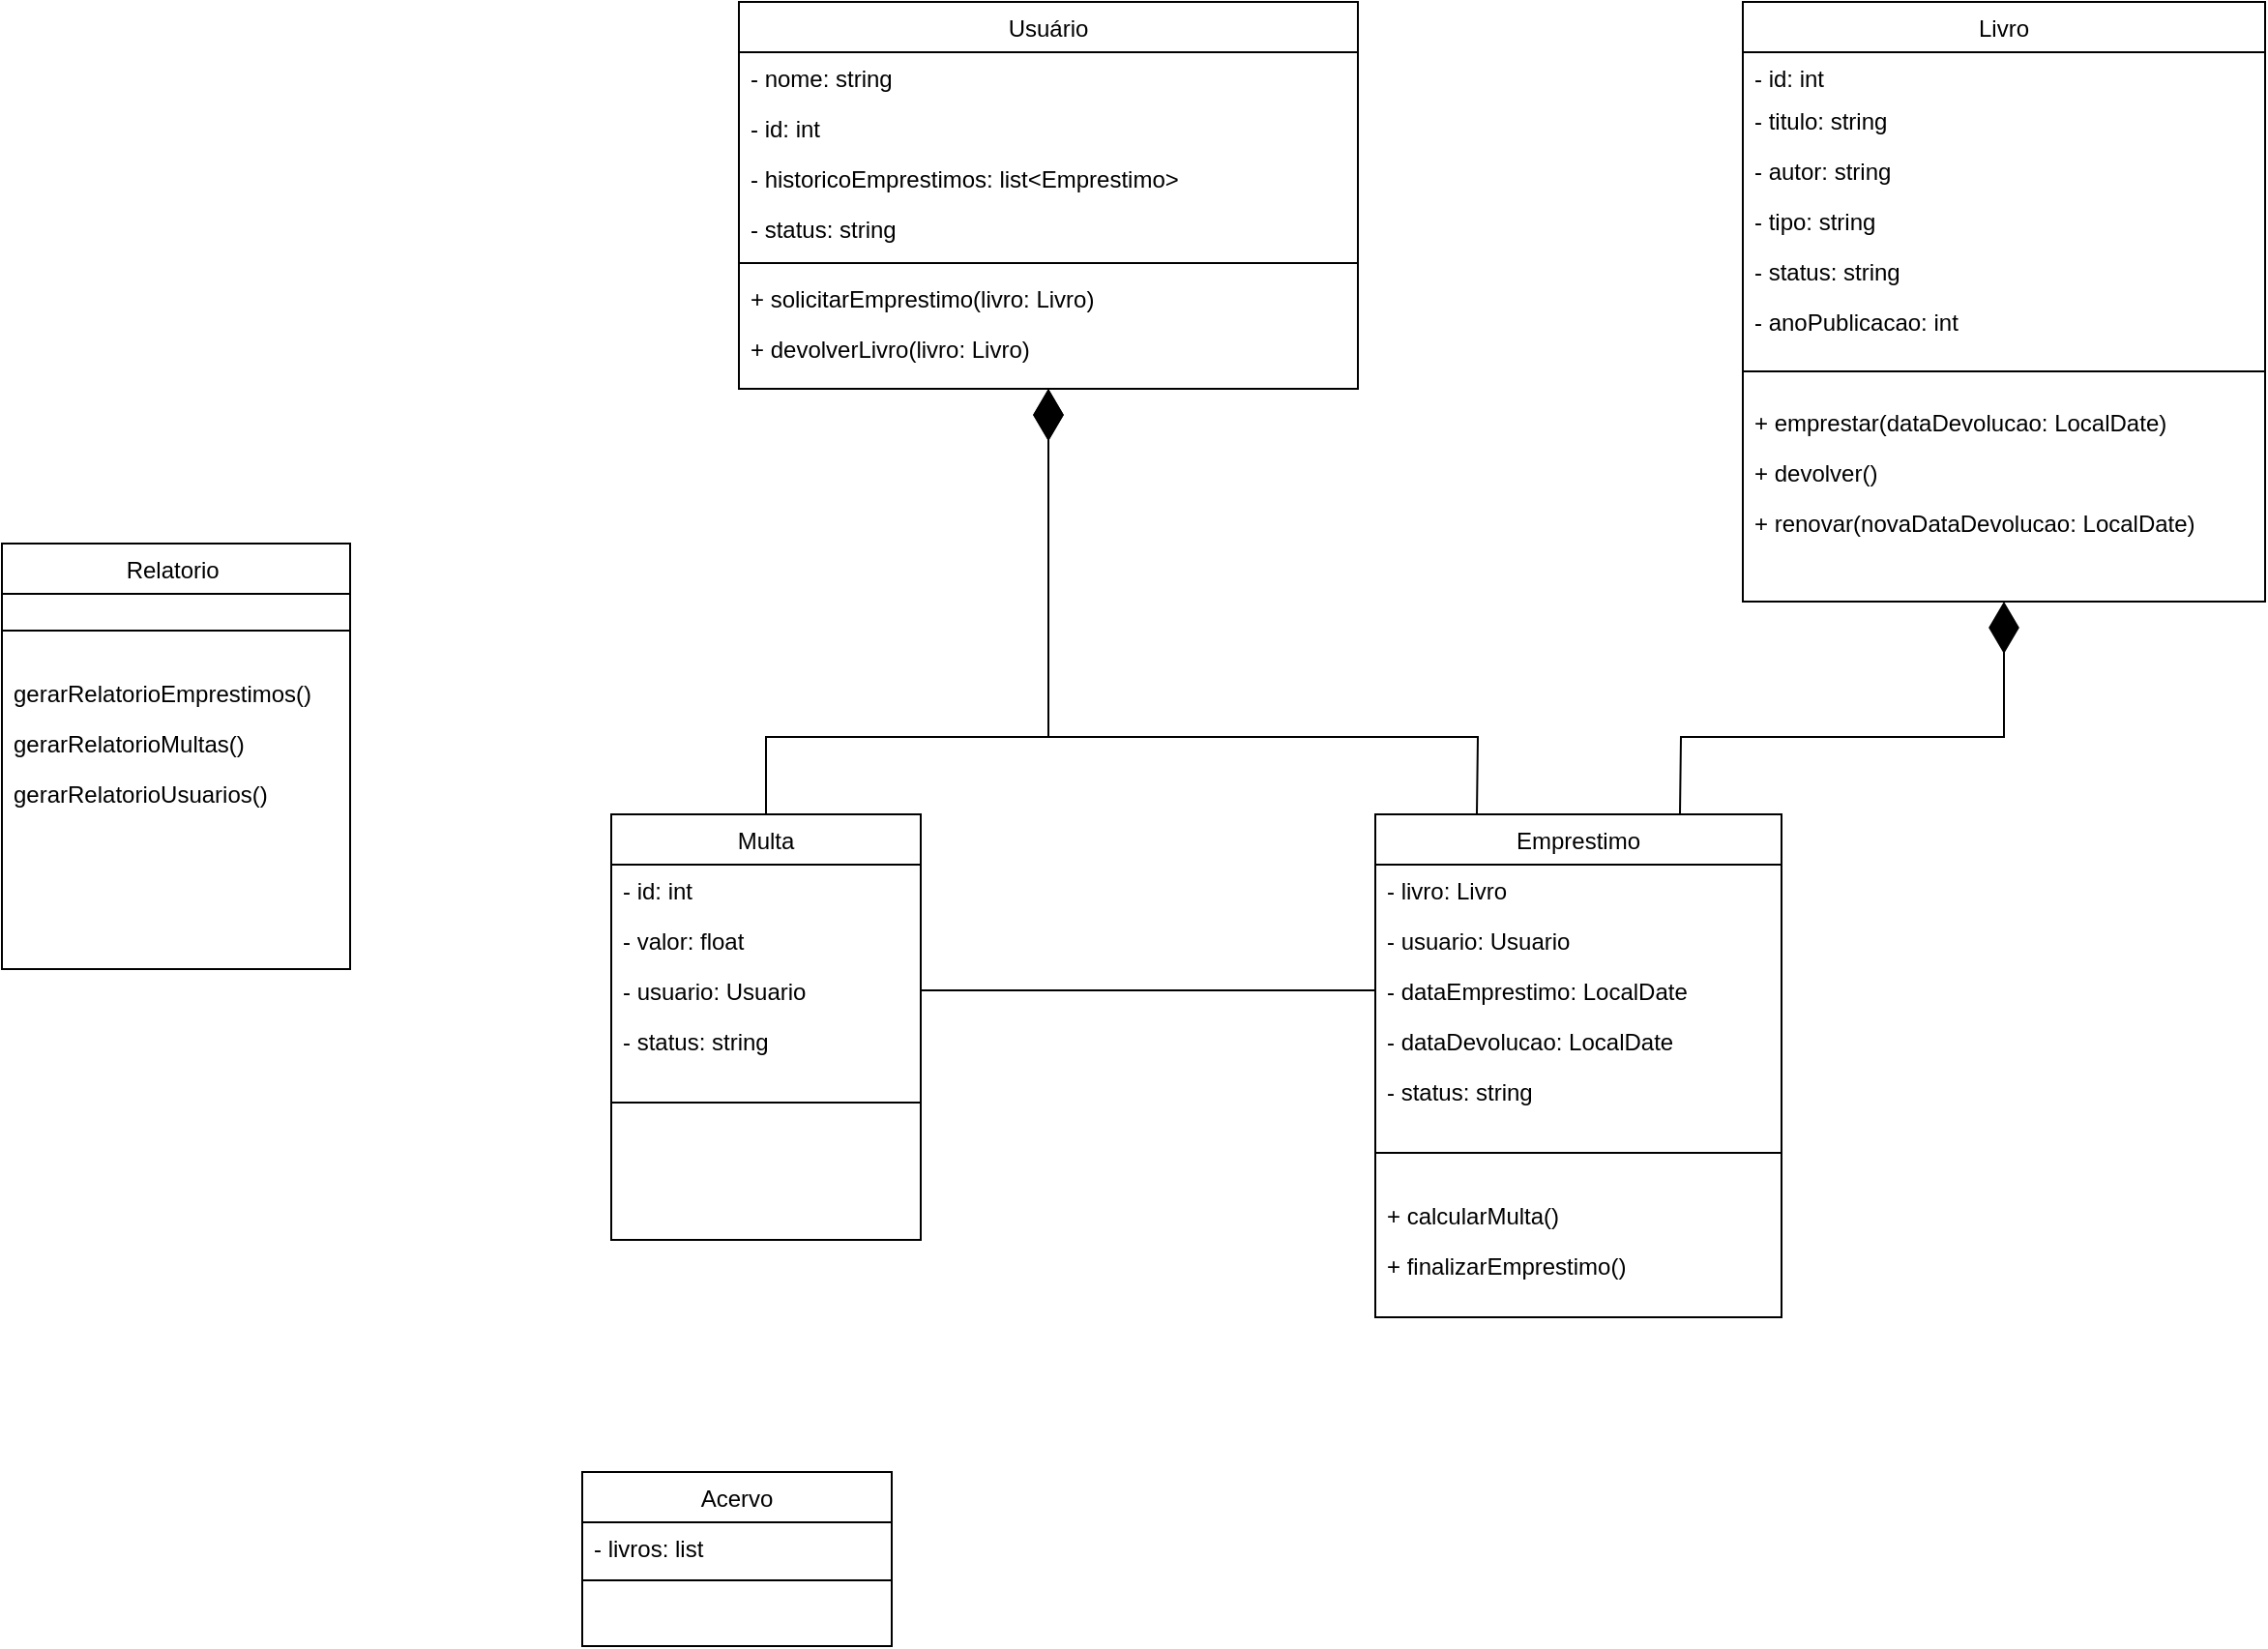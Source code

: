 <mxfile version="24.8.3">
  <diagram id="C5RBs43oDa-KdzZeNtuy" name="Page-1">
    <mxGraphModel dx="3043" dy="2198" grid="1" gridSize="10" guides="1" tooltips="1" connect="1" arrows="1" fold="1" page="1" pageScale="1" pageWidth="827" pageHeight="1169" math="0" shadow="0">
      <root>
        <mxCell id="WIyWlLk6GJQsqaUBKTNV-0" />
        <mxCell id="WIyWlLk6GJQsqaUBKTNV-1" parent="WIyWlLk6GJQsqaUBKTNV-0" />
        <mxCell id="zkfFHV4jXpPFQw0GAbJ--6" value="Acervo" style="swimlane;fontStyle=0;align=center;verticalAlign=top;childLayout=stackLayout;horizontal=1;startSize=26;horizontalStack=0;resizeParent=1;resizeLast=0;collapsible=1;marginBottom=0;rounded=0;shadow=0;strokeWidth=1;" parent="WIyWlLk6GJQsqaUBKTNV-1" vertex="1">
          <mxGeometry x="-70" y="720" width="160" height="90" as="geometry">
            <mxRectangle x="130" y="380" width="160" height="26" as="alternateBounds" />
          </mxGeometry>
        </mxCell>
        <mxCell id="zkfFHV4jXpPFQw0GAbJ--7" value="- livros: list" style="text;align=left;verticalAlign=top;spacingLeft=4;spacingRight=4;overflow=hidden;rotatable=0;points=[[0,0.5],[1,0.5]];portConstraint=eastwest;" parent="zkfFHV4jXpPFQw0GAbJ--6" vertex="1">
          <mxGeometry y="26" width="160" height="26" as="geometry" />
        </mxCell>
        <mxCell id="zkfFHV4jXpPFQw0GAbJ--9" value="" style="line;html=1;strokeWidth=1;align=left;verticalAlign=middle;spacingTop=-1;spacingLeft=3;spacingRight=3;rotatable=0;labelPosition=right;points=[];portConstraint=eastwest;" parent="zkfFHV4jXpPFQw0GAbJ--6" vertex="1">
          <mxGeometry y="52" width="160" height="8" as="geometry" />
        </mxCell>
        <mxCell id="zkfFHV4jXpPFQw0GAbJ--13" value="Usuário" style="swimlane;fontStyle=0;align=center;verticalAlign=top;childLayout=stackLayout;horizontal=1;startSize=26;horizontalStack=0;resizeParent=1;resizeLast=0;collapsible=1;marginBottom=0;rounded=0;shadow=0;strokeWidth=1;" parent="WIyWlLk6GJQsqaUBKTNV-1" vertex="1">
          <mxGeometry x="11" y="-40" width="320" height="200" as="geometry">
            <mxRectangle x="340" y="380" width="170" height="26" as="alternateBounds" />
          </mxGeometry>
        </mxCell>
        <mxCell id="zkfFHV4jXpPFQw0GAbJ--14" value="- nome: string" style="text;align=left;verticalAlign=top;spacingLeft=4;spacingRight=4;overflow=hidden;rotatable=0;points=[[0,0.5],[1,0.5]];portConstraint=eastwest;" parent="zkfFHV4jXpPFQw0GAbJ--13" vertex="1">
          <mxGeometry y="26" width="320" height="26" as="geometry" />
        </mxCell>
        <mxCell id="S5v_e7GPYeT_Bk_hhG6n-47" value="- id: int" style="text;align=left;verticalAlign=top;spacingLeft=4;spacingRight=4;overflow=hidden;rotatable=0;points=[[0,0.5],[1,0.5]];portConstraint=eastwest;" vertex="1" parent="zkfFHV4jXpPFQw0GAbJ--13">
          <mxGeometry y="52" width="320" height="26" as="geometry" />
        </mxCell>
        <mxCell id="S5v_e7GPYeT_Bk_hhG6n-53" value="- historicoEmprestimos: list&lt;Emprestimo&gt;" style="text;align=left;verticalAlign=top;spacingLeft=4;spacingRight=4;overflow=hidden;rotatable=0;points=[[0,0.5],[1,0.5]];portConstraint=eastwest;" vertex="1" parent="zkfFHV4jXpPFQw0GAbJ--13">
          <mxGeometry y="78" width="320" height="26" as="geometry" />
        </mxCell>
        <mxCell id="S5v_e7GPYeT_Bk_hhG6n-59" value="- status: string" style="text;align=left;verticalAlign=top;spacingLeft=4;spacingRight=4;overflow=hidden;rotatable=0;points=[[0,0.5],[1,0.5]];portConstraint=eastwest;" vertex="1" parent="zkfFHV4jXpPFQw0GAbJ--13">
          <mxGeometry y="104" width="320" height="26" as="geometry" />
        </mxCell>
        <mxCell id="zkfFHV4jXpPFQw0GAbJ--15" value="" style="line;html=1;strokeWidth=1;align=left;verticalAlign=middle;spacingTop=-1;spacingLeft=3;spacingRight=3;rotatable=0;labelPosition=right;points=[];portConstraint=eastwest;" parent="zkfFHV4jXpPFQw0GAbJ--13" vertex="1">
          <mxGeometry y="130" width="320" height="10" as="geometry" />
        </mxCell>
        <mxCell id="S5v_e7GPYeT_Bk_hhG6n-125" value="+ solicitarEmprestimo(livro: Livro)" style="text;align=left;verticalAlign=top;spacingLeft=4;spacingRight=4;overflow=hidden;rotatable=0;points=[[0,0.5],[1,0.5]];portConstraint=eastwest;" vertex="1" parent="zkfFHV4jXpPFQw0GAbJ--13">
          <mxGeometry y="140" width="320" height="26" as="geometry" />
        </mxCell>
        <mxCell id="S5v_e7GPYeT_Bk_hhG6n-126" value="+ devolverLivro(livro: Livro)" style="text;align=left;verticalAlign=top;spacingLeft=4;spacingRight=4;overflow=hidden;rotatable=0;points=[[0,0.5],[1,0.5]];portConstraint=eastwest;" vertex="1" parent="zkfFHV4jXpPFQw0GAbJ--13">
          <mxGeometry y="166" width="320" height="26" as="geometry" />
        </mxCell>
        <mxCell id="S5v_e7GPYeT_Bk_hhG6n-60" value="Livro" style="swimlane;fontStyle=0;align=center;verticalAlign=top;childLayout=stackLayout;horizontal=1;startSize=26;horizontalStack=0;resizeParent=1;resizeLast=0;collapsible=1;marginBottom=0;rounded=0;shadow=0;strokeWidth=1;" vertex="1" parent="WIyWlLk6GJQsqaUBKTNV-1">
          <mxGeometry x="530" y="-40" width="270" height="310" as="geometry">
            <mxRectangle x="130" y="380" width="160" height="26" as="alternateBounds" />
          </mxGeometry>
        </mxCell>
        <mxCell id="S5v_e7GPYeT_Bk_hhG6n-66" value="- id: int" style="text;align=left;verticalAlign=top;spacingLeft=4;spacingRight=4;overflow=hidden;rotatable=0;points=[[0,0.5],[1,0.5]];portConstraint=eastwest;" vertex="1" parent="S5v_e7GPYeT_Bk_hhG6n-60">
          <mxGeometry y="26" width="270" height="22" as="geometry" />
        </mxCell>
        <mxCell id="S5v_e7GPYeT_Bk_hhG6n-61" value="- titulo: string" style="text;align=left;verticalAlign=top;spacingLeft=4;spacingRight=4;overflow=hidden;rotatable=0;points=[[0,0.5],[1,0.5]];portConstraint=eastwest;" vertex="1" parent="S5v_e7GPYeT_Bk_hhG6n-60">
          <mxGeometry y="48" width="270" height="26" as="geometry" />
        </mxCell>
        <mxCell id="S5v_e7GPYeT_Bk_hhG6n-63" value="- autor: string" style="text;align=left;verticalAlign=top;spacingLeft=4;spacingRight=4;overflow=hidden;rotatable=0;points=[[0,0.5],[1,0.5]];portConstraint=eastwest;" vertex="1" parent="S5v_e7GPYeT_Bk_hhG6n-60">
          <mxGeometry y="74" width="270" height="26" as="geometry" />
        </mxCell>
        <mxCell id="S5v_e7GPYeT_Bk_hhG6n-64" value="- tipo: string" style="text;align=left;verticalAlign=top;spacingLeft=4;spacingRight=4;overflow=hidden;rotatable=0;points=[[0,0.5],[1,0.5]];portConstraint=eastwest;" vertex="1" parent="S5v_e7GPYeT_Bk_hhG6n-60">
          <mxGeometry y="100" width="270" height="26" as="geometry" />
        </mxCell>
        <mxCell id="S5v_e7GPYeT_Bk_hhG6n-65" value="- status: string" style="text;align=left;verticalAlign=top;spacingLeft=4;spacingRight=4;overflow=hidden;rotatable=0;points=[[0,0.5],[1,0.5]];portConstraint=eastwest;" vertex="1" parent="S5v_e7GPYeT_Bk_hhG6n-60">
          <mxGeometry y="126" width="270" height="26" as="geometry" />
        </mxCell>
        <mxCell id="S5v_e7GPYeT_Bk_hhG6n-134" value="- anoPublicacao: int" style="text;align=left;verticalAlign=top;spacingLeft=4;spacingRight=4;overflow=hidden;rotatable=0;points=[[0,0.5],[1,0.5]];portConstraint=eastwest;" vertex="1" parent="S5v_e7GPYeT_Bk_hhG6n-60">
          <mxGeometry y="152" width="270" height="26" as="geometry" />
        </mxCell>
        <mxCell id="S5v_e7GPYeT_Bk_hhG6n-62" value="" style="line;html=1;strokeWidth=1;align=left;verticalAlign=middle;spacingTop=-1;spacingLeft=3;spacingRight=3;rotatable=0;labelPosition=right;points=[];portConstraint=eastwest;" vertex="1" parent="S5v_e7GPYeT_Bk_hhG6n-60">
          <mxGeometry y="178" width="270" height="26" as="geometry" />
        </mxCell>
        <mxCell id="S5v_e7GPYeT_Bk_hhG6n-139" value="+ emprestar(dataDevolucao: LocalDate)" style="text;align=left;verticalAlign=top;spacingLeft=4;spacingRight=4;overflow=hidden;rotatable=0;points=[[0,0.5],[1,0.5]];portConstraint=eastwest;" vertex="1" parent="S5v_e7GPYeT_Bk_hhG6n-60">
          <mxGeometry y="204" width="270" height="26" as="geometry" />
        </mxCell>
        <mxCell id="S5v_e7GPYeT_Bk_hhG6n-140" value="+ devolver()" style="text;align=left;verticalAlign=top;spacingLeft=4;spacingRight=4;overflow=hidden;rotatable=0;points=[[0,0.5],[1,0.5]];portConstraint=eastwest;" vertex="1" parent="S5v_e7GPYeT_Bk_hhG6n-60">
          <mxGeometry y="230" width="270" height="26" as="geometry" />
        </mxCell>
        <mxCell id="S5v_e7GPYeT_Bk_hhG6n-141" value="+ renovar(novaDataDevolucao: LocalDate)" style="text;align=left;verticalAlign=top;spacingLeft=4;spacingRight=4;overflow=hidden;rotatable=0;points=[[0,0.5],[1,0.5]];portConstraint=eastwest;" vertex="1" parent="S5v_e7GPYeT_Bk_hhG6n-60">
          <mxGeometry y="256" width="270" height="26" as="geometry" />
        </mxCell>
        <mxCell id="S5v_e7GPYeT_Bk_hhG6n-82" value="Emprestimo" style="swimlane;fontStyle=0;align=center;verticalAlign=top;childLayout=stackLayout;horizontal=1;startSize=26;horizontalStack=0;resizeParent=1;resizeLast=0;collapsible=1;marginBottom=0;rounded=0;shadow=0;strokeWidth=1;" vertex="1" parent="WIyWlLk6GJQsqaUBKTNV-1">
          <mxGeometry x="340" y="380" width="210" height="260" as="geometry">
            <mxRectangle x="130" y="380" width="160" height="26" as="alternateBounds" />
          </mxGeometry>
        </mxCell>
        <mxCell id="S5v_e7GPYeT_Bk_hhG6n-86" value="- livro: Livro" style="text;align=left;verticalAlign=top;spacingLeft=4;spacingRight=4;overflow=hidden;rotatable=0;points=[[0,0.5],[1,0.5]];portConstraint=eastwest;" vertex="1" parent="S5v_e7GPYeT_Bk_hhG6n-82">
          <mxGeometry y="26" width="210" height="26" as="geometry" />
        </mxCell>
        <mxCell id="S5v_e7GPYeT_Bk_hhG6n-92" value="- usuario: Usuario" style="text;align=left;verticalAlign=top;spacingLeft=4;spacingRight=4;overflow=hidden;rotatable=0;points=[[0,0.5],[1,0.5]];portConstraint=eastwest;" vertex="1" parent="S5v_e7GPYeT_Bk_hhG6n-82">
          <mxGeometry y="52" width="210" height="26" as="geometry" />
        </mxCell>
        <mxCell id="S5v_e7GPYeT_Bk_hhG6n-84" value="- dataEmprestimo: LocalDate" style="text;align=left;verticalAlign=top;spacingLeft=4;spacingRight=4;overflow=hidden;rotatable=0;points=[[0,0.5],[1,0.5]];portConstraint=eastwest;" vertex="1" parent="S5v_e7GPYeT_Bk_hhG6n-82">
          <mxGeometry y="78" width="210" height="26" as="geometry" />
        </mxCell>
        <mxCell id="S5v_e7GPYeT_Bk_hhG6n-85" value="- dataDevolucao: LocalDate" style="text;align=left;verticalAlign=top;spacingLeft=4;spacingRight=4;overflow=hidden;rotatable=0;points=[[0,0.5],[1,0.5]];portConstraint=eastwest;" vertex="1" parent="S5v_e7GPYeT_Bk_hhG6n-82">
          <mxGeometry y="104" width="210" height="26" as="geometry" />
        </mxCell>
        <mxCell id="S5v_e7GPYeT_Bk_hhG6n-87" value="- status: string" style="text;align=left;verticalAlign=top;spacingLeft=4;spacingRight=4;overflow=hidden;rotatable=0;points=[[0,0.5],[1,0.5]];portConstraint=eastwest;" vertex="1" parent="S5v_e7GPYeT_Bk_hhG6n-82">
          <mxGeometry y="130" width="210" height="26" as="geometry" />
        </mxCell>
        <mxCell id="S5v_e7GPYeT_Bk_hhG6n-88" value="" style="line;html=1;strokeWidth=1;align=left;verticalAlign=middle;spacingTop=-1;spacingLeft=3;spacingRight=3;rotatable=0;labelPosition=right;points=[];portConstraint=eastwest;" vertex="1" parent="S5v_e7GPYeT_Bk_hhG6n-82">
          <mxGeometry y="156" width="210" height="38" as="geometry" />
        </mxCell>
        <mxCell id="S5v_e7GPYeT_Bk_hhG6n-142" value="+ calcularMulta()" style="text;align=left;verticalAlign=top;spacingLeft=4;spacingRight=4;overflow=hidden;rotatable=0;points=[[0,0.5],[1,0.5]];portConstraint=eastwest;" vertex="1" parent="S5v_e7GPYeT_Bk_hhG6n-82">
          <mxGeometry y="194" width="210" height="26" as="geometry" />
        </mxCell>
        <mxCell id="S5v_e7GPYeT_Bk_hhG6n-143" value="+ finalizarEmprestimo()" style="text;align=left;verticalAlign=top;spacingLeft=4;spacingRight=4;overflow=hidden;rotatable=0;points=[[0,0.5],[1,0.5]];portConstraint=eastwest;" vertex="1" parent="S5v_e7GPYeT_Bk_hhG6n-82">
          <mxGeometry y="220" width="210" height="26" as="geometry" />
        </mxCell>
        <mxCell id="S5v_e7GPYeT_Bk_hhG6n-93" value="Multa" style="swimlane;fontStyle=0;align=center;verticalAlign=top;childLayout=stackLayout;horizontal=1;startSize=26;horizontalStack=0;resizeParent=1;resizeLast=0;collapsible=1;marginBottom=0;rounded=0;shadow=0;strokeWidth=1;" vertex="1" parent="WIyWlLk6GJQsqaUBKTNV-1">
          <mxGeometry x="-55" y="380" width="160" height="220" as="geometry">
            <mxRectangle x="130" y="380" width="160" height="26" as="alternateBounds" />
          </mxGeometry>
        </mxCell>
        <mxCell id="S5v_e7GPYeT_Bk_hhG6n-94" value="- id: int" style="text;align=left;verticalAlign=top;spacingLeft=4;spacingRight=4;overflow=hidden;rotatable=0;points=[[0,0.5],[1,0.5]];portConstraint=eastwest;" vertex="1" parent="S5v_e7GPYeT_Bk_hhG6n-93">
          <mxGeometry y="26" width="160" height="26" as="geometry" />
        </mxCell>
        <mxCell id="S5v_e7GPYeT_Bk_hhG6n-95" value="- valor: float" style="text;align=left;verticalAlign=top;spacingLeft=4;spacingRight=4;overflow=hidden;rotatable=0;points=[[0,0.5],[1,0.5]];portConstraint=eastwest;" vertex="1" parent="S5v_e7GPYeT_Bk_hhG6n-93">
          <mxGeometry y="52" width="160" height="26" as="geometry" />
        </mxCell>
        <mxCell id="S5v_e7GPYeT_Bk_hhG6n-96" value="- usuario: Usuario" style="text;align=left;verticalAlign=top;spacingLeft=4;spacingRight=4;overflow=hidden;rotatable=0;points=[[0,0.5],[1,0.5]];portConstraint=eastwest;" vertex="1" parent="S5v_e7GPYeT_Bk_hhG6n-93">
          <mxGeometry y="78" width="160" height="26" as="geometry" />
        </mxCell>
        <mxCell id="S5v_e7GPYeT_Bk_hhG6n-97" value="- status: string" style="text;align=left;verticalAlign=top;spacingLeft=4;spacingRight=4;overflow=hidden;rotatable=0;points=[[0,0.5],[1,0.5]];portConstraint=eastwest;" vertex="1" parent="S5v_e7GPYeT_Bk_hhG6n-93">
          <mxGeometry y="104" width="160" height="26" as="geometry" />
        </mxCell>
        <mxCell id="S5v_e7GPYeT_Bk_hhG6n-100" value="" style="line;html=1;strokeWidth=1;align=left;verticalAlign=middle;spacingTop=-1;spacingLeft=3;spacingRight=3;rotatable=0;labelPosition=right;points=[];portConstraint=eastwest;" vertex="1" parent="S5v_e7GPYeT_Bk_hhG6n-93">
          <mxGeometry y="130" width="160" height="38" as="geometry" />
        </mxCell>
        <mxCell id="S5v_e7GPYeT_Bk_hhG6n-101" value="Relatorio " style="swimlane;fontStyle=0;align=center;verticalAlign=top;childLayout=stackLayout;horizontal=1;startSize=26;horizontalStack=0;resizeParent=1;resizeLast=0;collapsible=1;marginBottom=0;rounded=0;shadow=0;strokeWidth=1;" vertex="1" parent="WIyWlLk6GJQsqaUBKTNV-1">
          <mxGeometry x="-370" y="240" width="180" height="220" as="geometry">
            <mxRectangle x="130" y="380" width="160" height="26" as="alternateBounds" />
          </mxGeometry>
        </mxCell>
        <mxCell id="S5v_e7GPYeT_Bk_hhG6n-108" value="" style="line;html=1;strokeWidth=1;align=left;verticalAlign=middle;spacingTop=-1;spacingLeft=3;spacingRight=3;rotatable=0;labelPosition=right;points=[];portConstraint=eastwest;" vertex="1" parent="S5v_e7GPYeT_Bk_hhG6n-101">
          <mxGeometry y="26" width="180" height="38" as="geometry" />
        </mxCell>
        <mxCell id="S5v_e7GPYeT_Bk_hhG6n-109" value="gerarRelatorioEmprestimos()" style="text;align=left;verticalAlign=top;spacingLeft=4;spacingRight=4;overflow=hidden;rotatable=0;points=[[0,0.5],[1,0.5]];portConstraint=eastwest;" vertex="1" parent="S5v_e7GPYeT_Bk_hhG6n-101">
          <mxGeometry y="64" width="180" height="26" as="geometry" />
        </mxCell>
        <mxCell id="S5v_e7GPYeT_Bk_hhG6n-110" value="gerarRelatorioMultas()" style="text;align=left;verticalAlign=top;spacingLeft=4;spacingRight=4;overflow=hidden;rotatable=0;points=[[0,0.5],[1,0.5]];portConstraint=eastwest;" vertex="1" parent="S5v_e7GPYeT_Bk_hhG6n-101">
          <mxGeometry y="90" width="180" height="26" as="geometry" />
        </mxCell>
        <mxCell id="S5v_e7GPYeT_Bk_hhG6n-111" value="gerarRelatorioUsuarios()" style="text;align=left;verticalAlign=top;spacingLeft=4;spacingRight=4;overflow=hidden;rotatable=0;points=[[0,0.5],[1,0.5]];portConstraint=eastwest;" vertex="1" parent="S5v_e7GPYeT_Bk_hhG6n-101">
          <mxGeometry y="116" width="180" height="26" as="geometry" />
        </mxCell>
        <mxCell id="S5v_e7GPYeT_Bk_hhG6n-116" value="" style="endArrow=diamondThin;endFill=1;endSize=24;html=1;rounded=0;exitX=0.5;exitY=0;exitDx=0;exitDy=0;entryX=0.5;entryY=1;entryDx=0;entryDy=0;" edge="1" parent="WIyWlLk6GJQsqaUBKTNV-1" source="S5v_e7GPYeT_Bk_hhG6n-93" target="zkfFHV4jXpPFQw0GAbJ--13">
          <mxGeometry width="160" relative="1" as="geometry">
            <mxPoint x="10" y="360" as="sourcePoint" />
            <mxPoint x="130" y="300" as="targetPoint" />
            <Array as="points">
              <mxPoint x="25" y="340" />
              <mxPoint x="171" y="340" />
            </Array>
          </mxGeometry>
        </mxCell>
        <mxCell id="S5v_e7GPYeT_Bk_hhG6n-118" value="" style="endArrow=diamondThin;endFill=1;endSize=24;html=1;rounded=0;exitX=0.25;exitY=0;exitDx=0;exitDy=0;entryX=0.5;entryY=1;entryDx=0;entryDy=0;" edge="1" parent="WIyWlLk6GJQsqaUBKTNV-1" source="S5v_e7GPYeT_Bk_hhG6n-82" target="zkfFHV4jXpPFQw0GAbJ--13">
          <mxGeometry width="160" relative="1" as="geometry">
            <mxPoint x="210" y="340" as="sourcePoint" />
            <mxPoint x="370" y="340" as="targetPoint" />
            <Array as="points">
              <mxPoint x="393" y="340" />
              <mxPoint x="195" y="340" />
              <mxPoint x="171" y="340" />
            </Array>
          </mxGeometry>
        </mxCell>
        <mxCell id="S5v_e7GPYeT_Bk_hhG6n-123" value="" style="endArrow=diamondThin;endFill=1;endSize=24;html=1;rounded=0;entryX=0.5;entryY=1;entryDx=0;entryDy=0;exitX=0.75;exitY=0;exitDx=0;exitDy=0;" edge="1" parent="WIyWlLk6GJQsqaUBKTNV-1" source="S5v_e7GPYeT_Bk_hhG6n-82" target="S5v_e7GPYeT_Bk_hhG6n-60">
          <mxGeometry width="160" relative="1" as="geometry">
            <mxPoint x="260" y="670" as="sourcePoint" />
            <mxPoint x="420" y="670" as="targetPoint" />
            <Array as="points">
              <mxPoint x="498" y="340" />
              <mxPoint x="665" y="340" />
            </Array>
          </mxGeometry>
        </mxCell>
        <mxCell id="S5v_e7GPYeT_Bk_hhG6n-145" value="" style="endArrow=none;html=1;rounded=0;exitX=1;exitY=0.5;exitDx=0;exitDy=0;entryX=0;entryY=0.5;entryDx=0;entryDy=0;" edge="1" parent="WIyWlLk6GJQsqaUBKTNV-1" source="S5v_e7GPYeT_Bk_hhG6n-96" target="S5v_e7GPYeT_Bk_hhG6n-84">
          <mxGeometry width="50" height="50" relative="1" as="geometry">
            <mxPoint x="150" y="450" as="sourcePoint" />
            <mxPoint x="200" y="400" as="targetPoint" />
          </mxGeometry>
        </mxCell>
      </root>
    </mxGraphModel>
  </diagram>
</mxfile>
